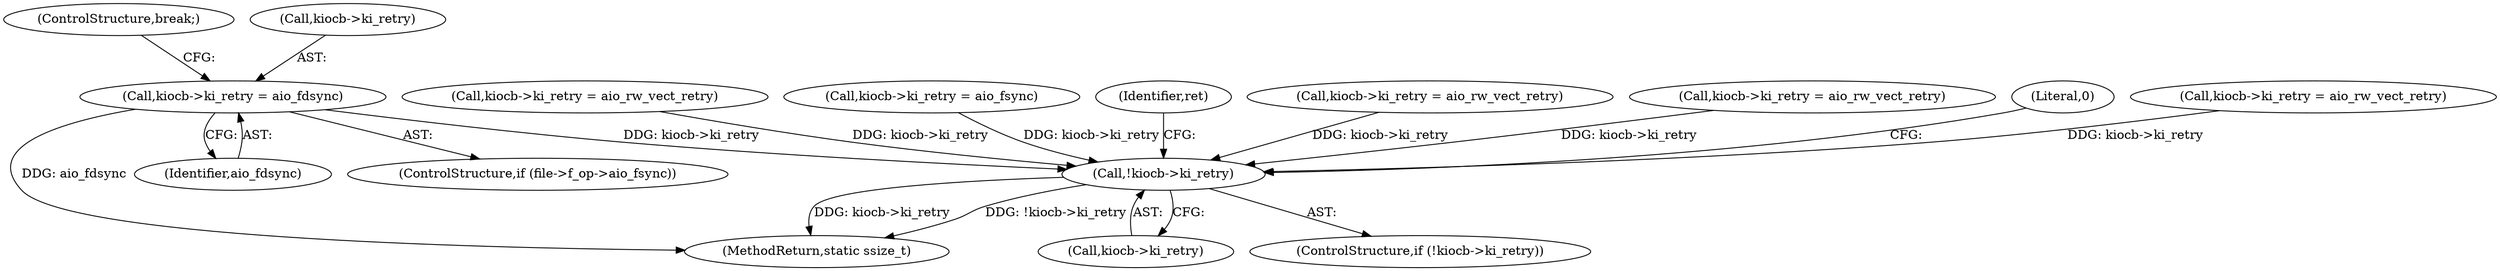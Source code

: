 digraph "0_linux_a70b52ec1aaeaf60f4739edb1b422827cb6f3893@pointer" {
"1000318" [label="(Call,kiocb->ki_retry = aio_fdsync)"];
"1000349" [label="(Call,!kiocb->ki_retry)"];
"1000262" [label="(Call,kiocb->ki_retry = aio_rw_vect_retry)"];
"1000168" [label="(Call,kiocb->ki_retry = aio_rw_vect_retry)"];
"1000350" [label="(Call,kiocb->ki_retry)"];
"1000323" [label="(ControlStructure,break;)"];
"1000318" [label="(Call,kiocb->ki_retry = aio_fdsync)"];
"1000357" [label="(MethodReturn,static ssize_t)"];
"1000356" [label="(Literal,0)"];
"1000301" [label="(Call,kiocb->ki_retry = aio_rw_vect_retry)"];
"1000349" [label="(Call,!kiocb->ki_retry)"];
"1000322" [label="(Identifier,aio_fdsync)"];
"1000223" [label="(Call,kiocb->ki_retry = aio_rw_vect_retry)"];
"1000319" [label="(Call,kiocb->ki_retry)"];
"1000335" [label="(Call,kiocb->ki_retry = aio_fsync)"];
"1000348" [label="(ControlStructure,if (!kiocb->ki_retry))"];
"1000354" [label="(Identifier,ret)"];
"1000312" [label="(ControlStructure,if (file->f_op->aio_fsync))"];
"1000318" -> "1000312"  [label="AST: "];
"1000318" -> "1000322"  [label="CFG: "];
"1000319" -> "1000318"  [label="AST: "];
"1000322" -> "1000318"  [label="AST: "];
"1000323" -> "1000318"  [label="CFG: "];
"1000318" -> "1000357"  [label="DDG: aio_fdsync"];
"1000318" -> "1000349"  [label="DDG: kiocb->ki_retry"];
"1000349" -> "1000348"  [label="AST: "];
"1000349" -> "1000350"  [label="CFG: "];
"1000350" -> "1000349"  [label="AST: "];
"1000354" -> "1000349"  [label="CFG: "];
"1000356" -> "1000349"  [label="CFG: "];
"1000349" -> "1000357"  [label="DDG: !kiocb->ki_retry"];
"1000349" -> "1000357"  [label="DDG: kiocb->ki_retry"];
"1000335" -> "1000349"  [label="DDG: kiocb->ki_retry"];
"1000168" -> "1000349"  [label="DDG: kiocb->ki_retry"];
"1000262" -> "1000349"  [label="DDG: kiocb->ki_retry"];
"1000301" -> "1000349"  [label="DDG: kiocb->ki_retry"];
"1000223" -> "1000349"  [label="DDG: kiocb->ki_retry"];
}
